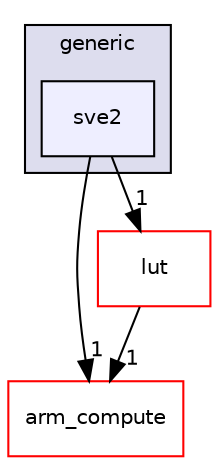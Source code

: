 digraph "src/cpu/kernels/elementwise_unary/generic/sve2" {
  compound=true
  node [ fontsize="10", fontname="Helvetica"];
  edge [ labelfontsize="10", labelfontname="Helvetica"];
  subgraph clusterdir_15acb9606a67b692f1c5b11ae176d45d {
    graph [ bgcolor="#ddddee", pencolor="black", label="generic" fontname="Helvetica", fontsize="10", URL="dir_15acb9606a67b692f1c5b11ae176d45d.xhtml"]
  dir_595e0d1aff931f5d0098470e6e9630c1 [shape=box, label="sve2", style="filled", fillcolor="#eeeeff", pencolor="black", URL="dir_595e0d1aff931f5d0098470e6e9630c1.xhtml"];
  }
  dir_214608ef36d61442cb2b0c1c4e9a7def [shape=box label="arm_compute" fillcolor="white" style="filled" color="red" URL="dir_214608ef36d61442cb2b0c1c4e9a7def.xhtml"];
  dir_a5a25de4bd483a211edd2f30cef0dda2 [shape=box label="lut" fillcolor="white" style="filled" color="red" URL="dir_a5a25de4bd483a211edd2f30cef0dda2.xhtml"];
  dir_a5a25de4bd483a211edd2f30cef0dda2->dir_214608ef36d61442cb2b0c1c4e9a7def [headlabel="1", labeldistance=1.5 headhref="dir_000395_000000.xhtml"];
  dir_595e0d1aff931f5d0098470e6e9630c1->dir_214608ef36d61442cb2b0c1c4e9a7def [headlabel="1", labeldistance=1.5 headhref="dir_000490_000000.xhtml"];
  dir_595e0d1aff931f5d0098470e6e9630c1->dir_a5a25de4bd483a211edd2f30cef0dda2 [headlabel="1", labeldistance=1.5 headhref="dir_000490_000395.xhtml"];
}
